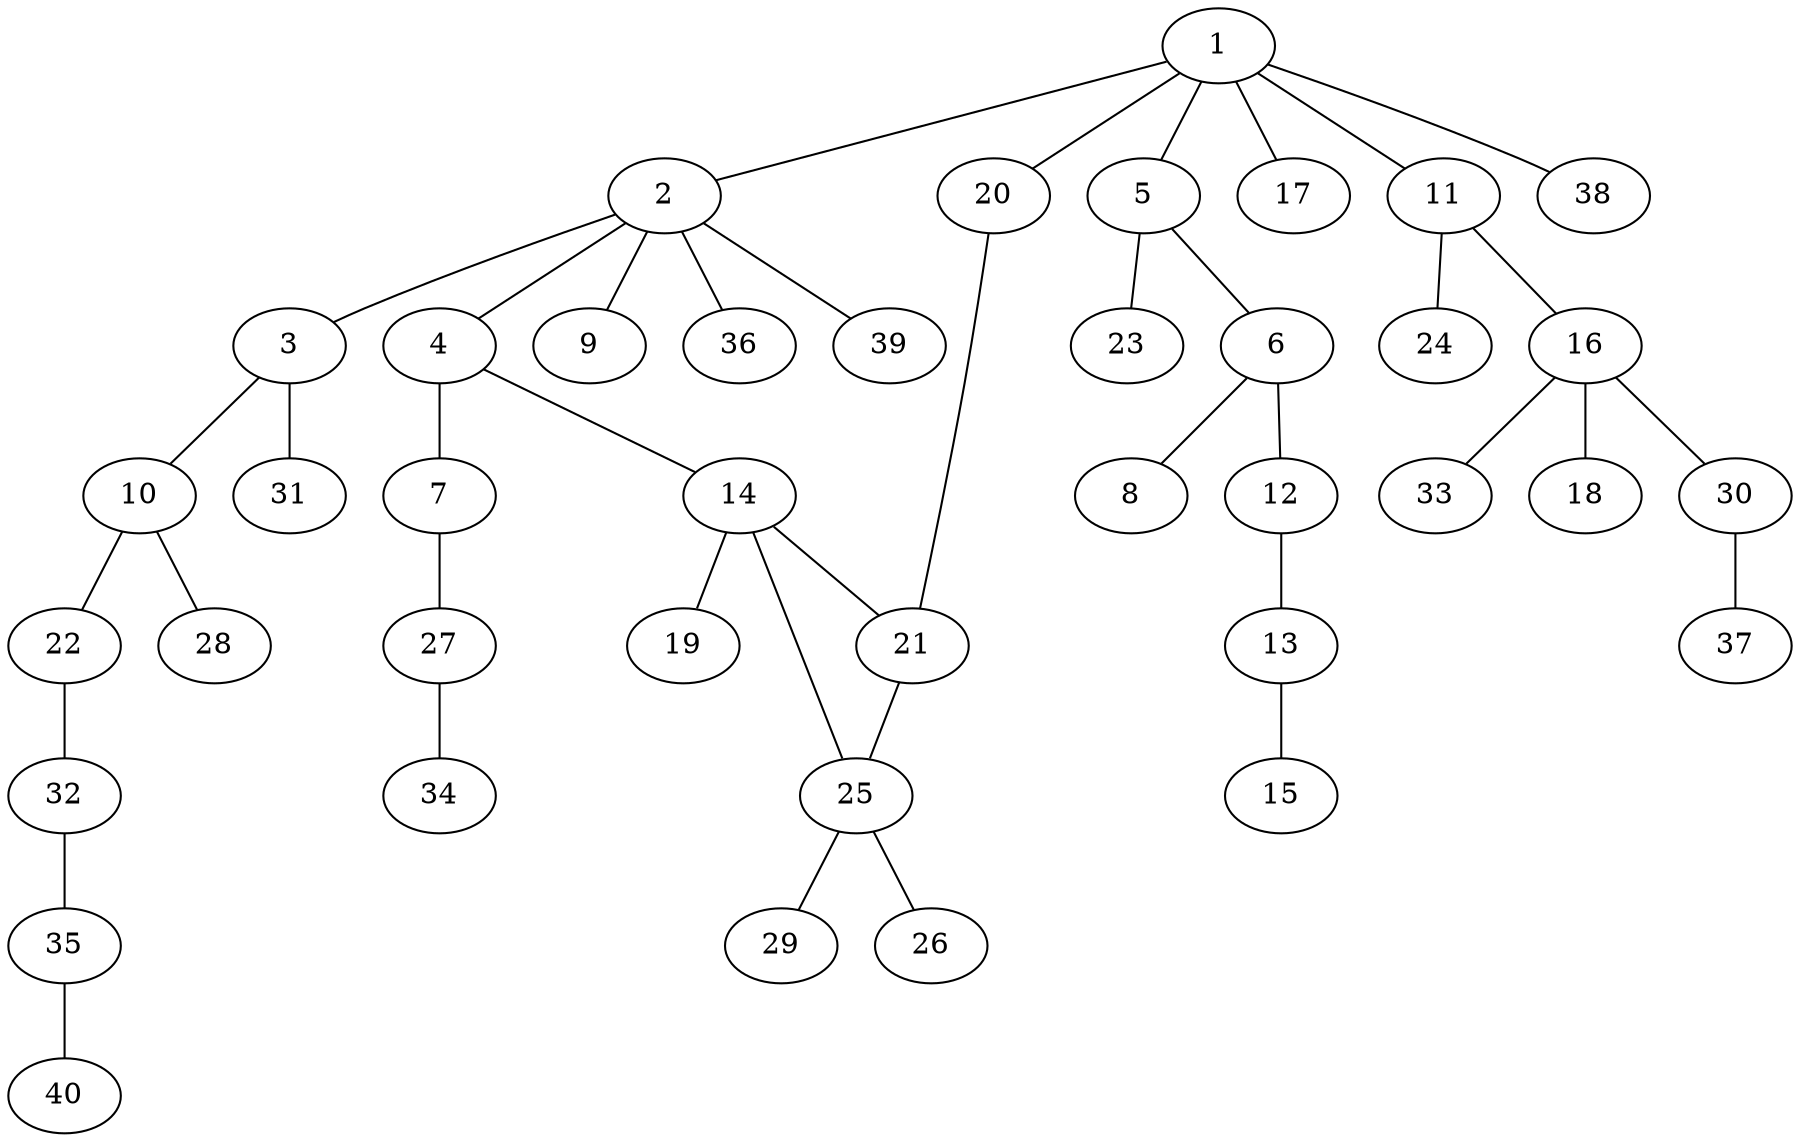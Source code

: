 graph graphname {1--2
1--5
1--11
1--17
1--20
1--38
2--3
2--4
2--9
2--36
2--39
3--10
3--31
4--7
4--14
5--6
5--23
6--8
6--12
7--27
10--22
10--28
11--16
11--24
12--13
13--15
14--19
14--21
14--25
16--18
16--30
16--33
20--21
21--25
22--32
25--26
25--29
27--34
30--37
32--35
35--40
}